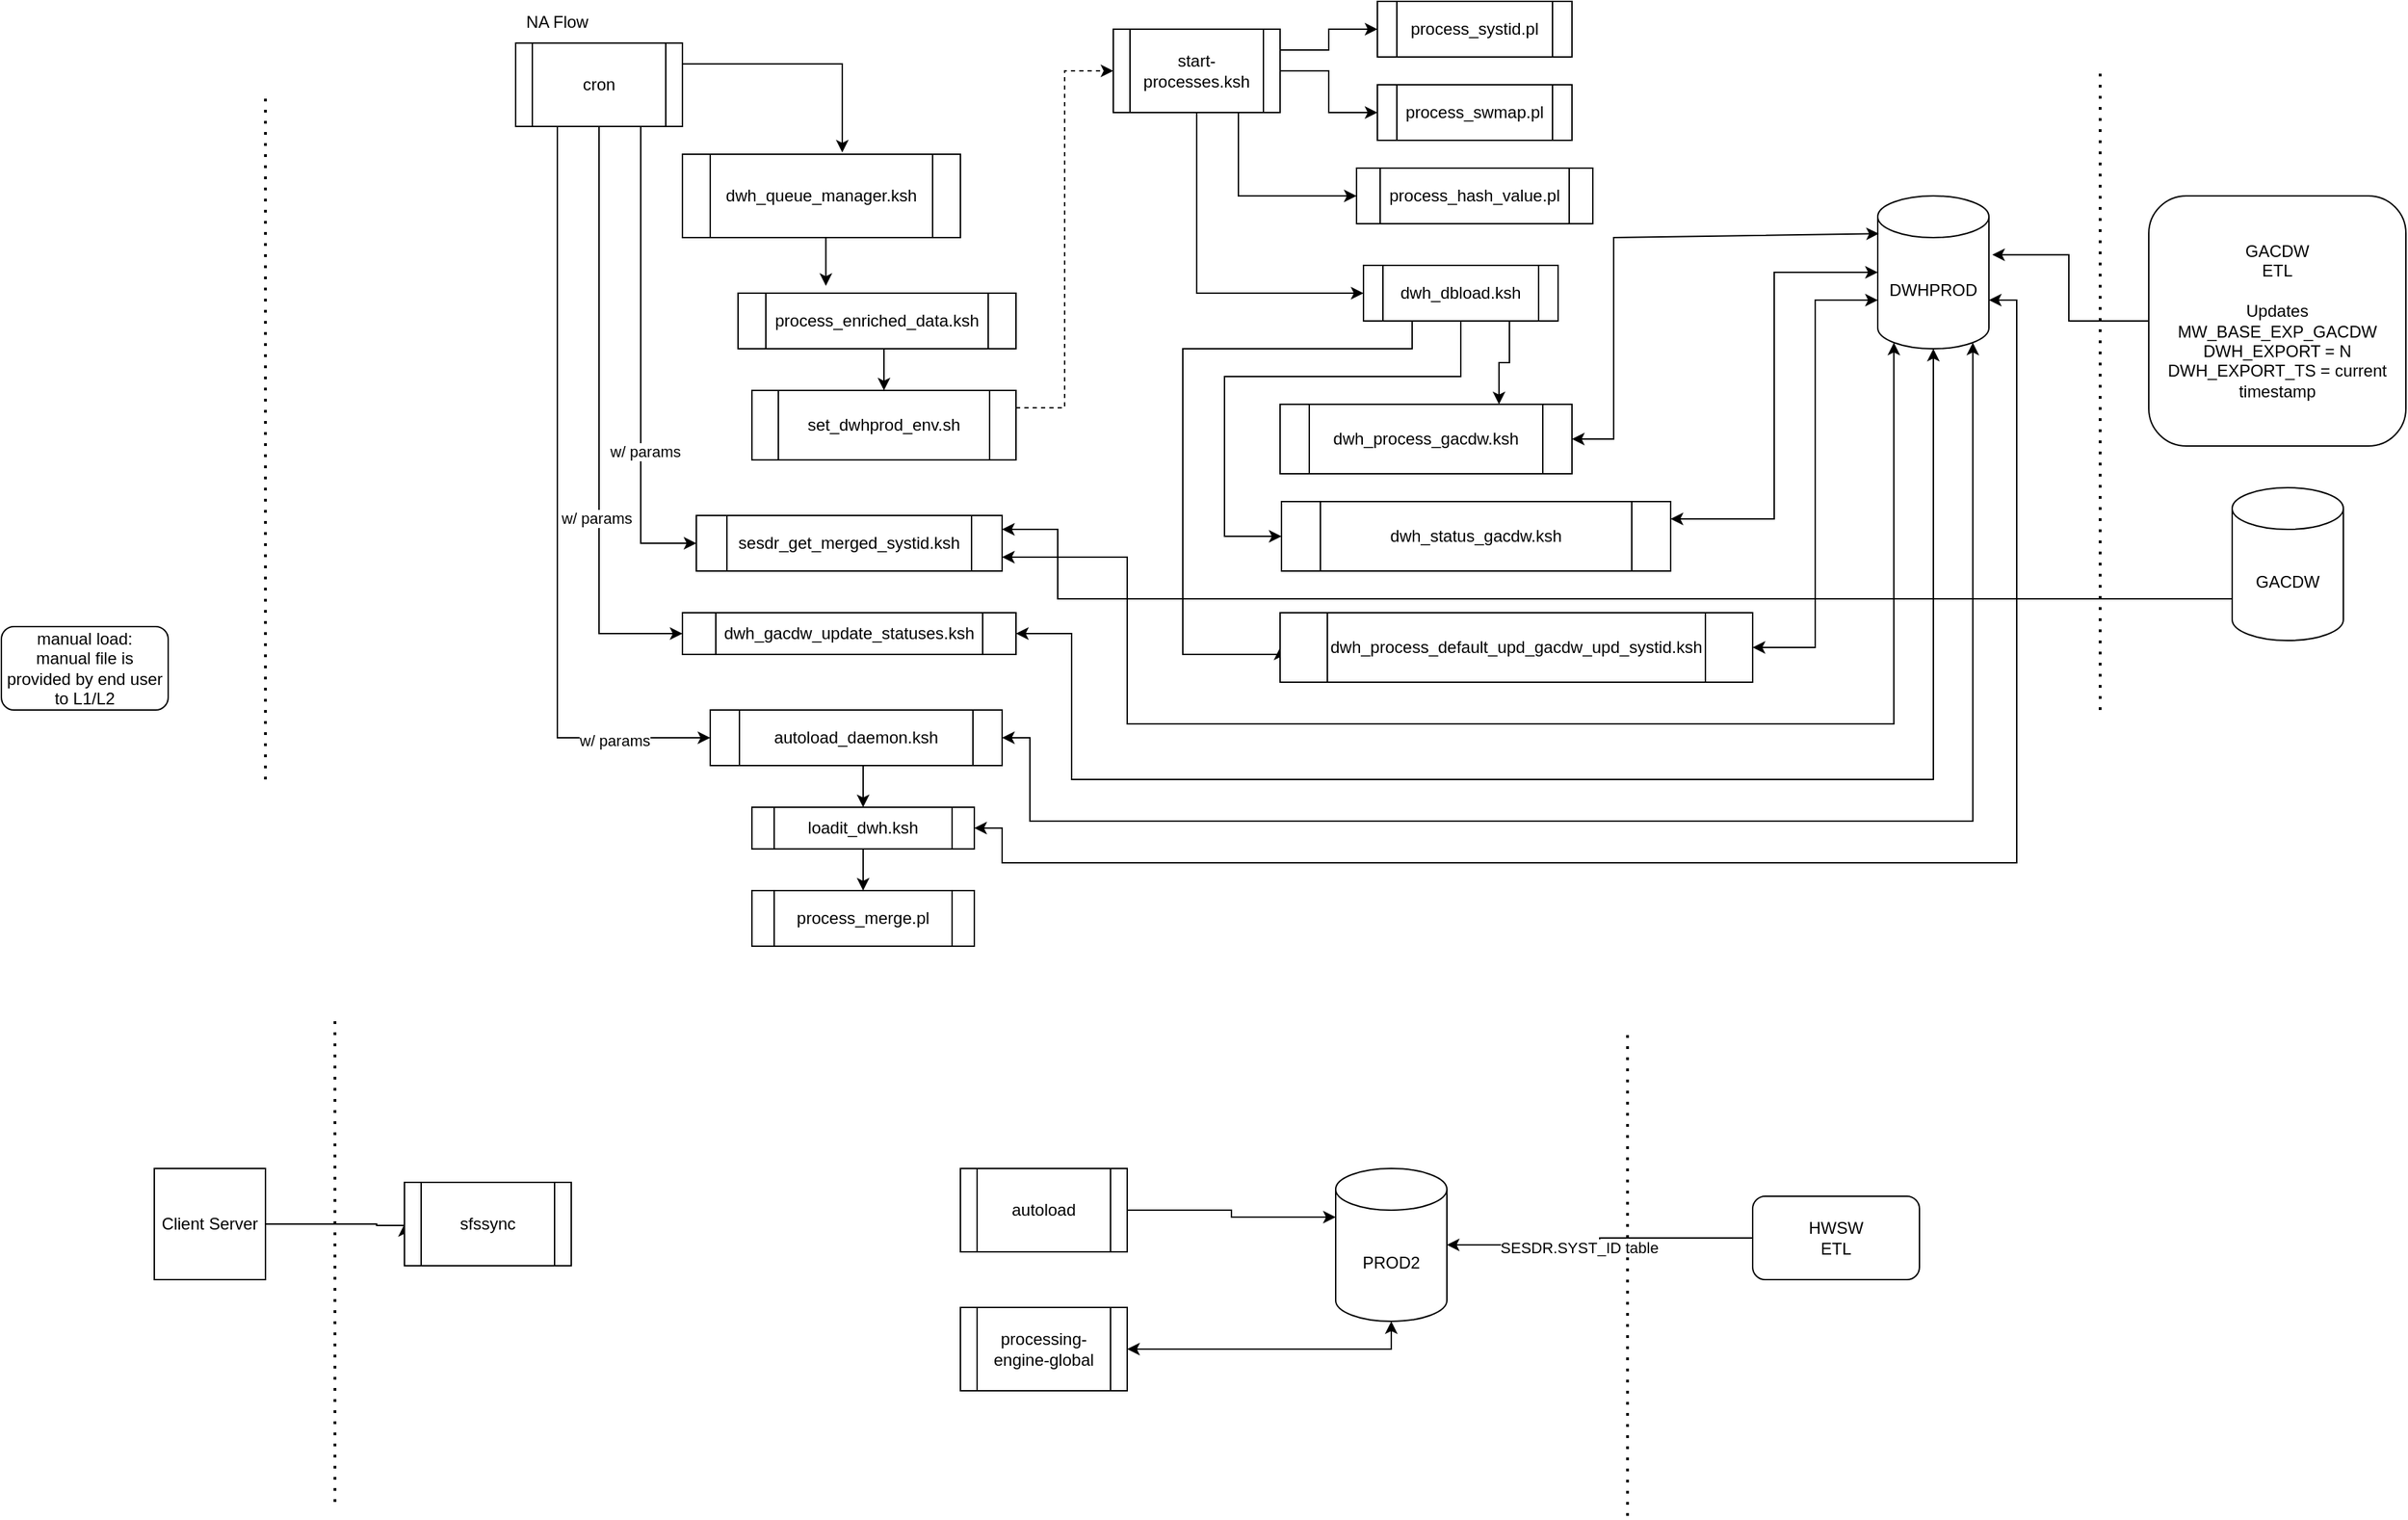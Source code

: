 <mxfile version="21.8.2" type="github">
  <diagram name="Page-1" id="PmTRdXq-IHFucuTStrHl">
    <mxGraphModel dx="2604" dy="865" grid="1" gridSize="10" guides="1" tooltips="1" connect="1" arrows="1" fold="1" page="1" pageScale="1" pageWidth="850" pageHeight="1100" math="0" shadow="0">
      <root>
        <mxCell id="0" />
        <mxCell id="1" parent="0" />
        <mxCell id="kXstX9Qdc0MzjJcm4sS2-1" value="NA Flow" style="text;html=1;strokeColor=none;fillColor=none;align=center;verticalAlign=middle;whiteSpace=wrap;rounded=0;" vertex="1" parent="1">
          <mxGeometry x="40" y="10" width="60" height="30" as="geometry" />
        </mxCell>
        <mxCell id="kXstX9Qdc0MzjJcm4sS2-75" style="edgeStyle=orthogonalEdgeStyle;rounded=0;orthogonalLoop=1;jettySize=auto;html=1;exitX=0.145;exitY=1;exitDx=0;exitDy=-4.35;exitPerimeter=0;entryX=1;entryY=0.75;entryDx=0;entryDy=0;startArrow=classic;startFill=1;" edge="1" parent="1" source="kXstX9Qdc0MzjJcm4sS2-2" target="kXstX9Qdc0MzjJcm4sS2-65">
          <mxGeometry relative="1" as="geometry">
            <Array as="points">
              <mxPoint x="1032" y="530" />
              <mxPoint x="480" y="530" />
              <mxPoint x="480" y="410" />
            </Array>
          </mxGeometry>
        </mxCell>
        <mxCell id="kXstX9Qdc0MzjJcm4sS2-2" value="DWHPROD" style="shape=cylinder3;whiteSpace=wrap;html=1;boundedLbl=1;backgroundOutline=1;size=15;" vertex="1" parent="1">
          <mxGeometry x="1020" y="150" width="80" height="110" as="geometry" />
        </mxCell>
        <mxCell id="kXstX9Qdc0MzjJcm4sS2-12" value="" style="endArrow=classic;startArrow=classic;html=1;rounded=0;entryX=0.5;entryY=1;entryDx=0;entryDy=0;entryPerimeter=0;" edge="1" parent="1" target="kXstX9Qdc0MzjJcm4sS2-3">
          <mxGeometry width="50" height="50" relative="1" as="geometry">
            <mxPoint x="480" y="980" as="sourcePoint" />
            <mxPoint x="670" y="980" as="targetPoint" />
            <Array as="points">
              <mxPoint x="580" y="980" />
              <mxPoint x="670" y="980" />
            </Array>
          </mxGeometry>
        </mxCell>
        <mxCell id="kXstX9Qdc0MzjJcm4sS2-18" style="edgeStyle=orthogonalEdgeStyle;rounded=0;orthogonalLoop=1;jettySize=auto;html=1;exitX=1;exitY=0.5;exitDx=0;exitDy=0;entryX=0;entryY=0.5;entryDx=0;entryDy=0;" edge="1" parent="1" source="kXstX9Qdc0MzjJcm4sS2-15">
          <mxGeometry relative="1" as="geometry">
            <mxPoint x="-40" y="890" as="targetPoint" />
            <Array as="points">
              <mxPoint x="-60" y="890" />
              <mxPoint x="-60" y="891" />
            </Array>
          </mxGeometry>
        </mxCell>
        <mxCell id="kXstX9Qdc0MzjJcm4sS2-15" value="Client Server" style="whiteSpace=wrap;html=1;aspect=fixed;" vertex="1" parent="1">
          <mxGeometry x="-220" y="850" width="80" height="80" as="geometry" />
        </mxCell>
        <mxCell id="kXstX9Qdc0MzjJcm4sS2-3" value="PROD2" style="shape=cylinder3;whiteSpace=wrap;html=1;boundedLbl=1;backgroundOutline=1;size=15;" vertex="1" parent="1">
          <mxGeometry x="630" y="850" width="80" height="110" as="geometry" />
        </mxCell>
        <mxCell id="kXstX9Qdc0MzjJcm4sS2-23" value="" style="endArrow=none;dashed=1;html=1;dashPattern=1 3;strokeWidth=2;rounded=0;" edge="1" parent="1">
          <mxGeometry width="50" height="50" relative="1" as="geometry">
            <mxPoint x="-90" y="1090" as="sourcePoint" />
            <mxPoint x="-90" y="740" as="targetPoint" />
            <Array as="points">
              <mxPoint x="-90" y="850" />
            </Array>
          </mxGeometry>
        </mxCell>
        <mxCell id="kXstX9Qdc0MzjJcm4sS2-26" value="processing-engine-global" style="shape=process;whiteSpace=wrap;html=1;backgroundOutline=1;" vertex="1" parent="1">
          <mxGeometry x="360" y="950" width="120" height="60" as="geometry" />
        </mxCell>
        <mxCell id="kXstX9Qdc0MzjJcm4sS2-27" value="autoload" style="shape=process;whiteSpace=wrap;html=1;backgroundOutline=1;" vertex="1" parent="1">
          <mxGeometry x="360" y="850" width="120" height="60" as="geometry" />
        </mxCell>
        <mxCell id="kXstX9Qdc0MzjJcm4sS2-28" style="edgeStyle=orthogonalEdgeStyle;rounded=0;orthogonalLoop=1;jettySize=auto;html=1;exitX=1;exitY=0.5;exitDx=0;exitDy=0;entryX=0;entryY=0;entryDx=0;entryDy=35;entryPerimeter=0;" edge="1" parent="1" source="kXstX9Qdc0MzjJcm4sS2-27" target="kXstX9Qdc0MzjJcm4sS2-3">
          <mxGeometry relative="1" as="geometry" />
        </mxCell>
        <mxCell id="kXstX9Qdc0MzjJcm4sS2-29" value="sfssync" style="shape=process;whiteSpace=wrap;html=1;backgroundOutline=1;" vertex="1" parent="1">
          <mxGeometry x="-40" y="860" width="120" height="60" as="geometry" />
        </mxCell>
        <mxCell id="kXstX9Qdc0MzjJcm4sS2-48" style="edgeStyle=orthogonalEdgeStyle;rounded=0;orthogonalLoop=1;jettySize=auto;html=1;exitX=1;exitY=0.25;exitDx=0;exitDy=0;entryX=0;entryY=0.5;entryDx=0;entryDy=0;" edge="1" parent="1" source="kXstX9Qdc0MzjJcm4sS2-30" target="kXstX9Qdc0MzjJcm4sS2-34">
          <mxGeometry relative="1" as="geometry" />
        </mxCell>
        <mxCell id="kXstX9Qdc0MzjJcm4sS2-49" style="edgeStyle=orthogonalEdgeStyle;rounded=0;orthogonalLoop=1;jettySize=auto;html=1;exitX=1;exitY=0.5;exitDx=0;exitDy=0;entryX=0;entryY=0.5;entryDx=0;entryDy=0;" edge="1" parent="1" source="kXstX9Qdc0MzjJcm4sS2-30" target="kXstX9Qdc0MzjJcm4sS2-43">
          <mxGeometry relative="1" as="geometry" />
        </mxCell>
        <mxCell id="kXstX9Qdc0MzjJcm4sS2-51" style="edgeStyle=orthogonalEdgeStyle;rounded=0;orthogonalLoop=1;jettySize=auto;html=1;exitX=0.75;exitY=1;exitDx=0;exitDy=0;entryX=0;entryY=0.5;entryDx=0;entryDy=0;" edge="1" parent="1" source="kXstX9Qdc0MzjJcm4sS2-30" target="kXstX9Qdc0MzjJcm4sS2-44">
          <mxGeometry relative="1" as="geometry" />
        </mxCell>
        <mxCell id="kXstX9Qdc0MzjJcm4sS2-52" style="edgeStyle=orthogonalEdgeStyle;rounded=0;orthogonalLoop=1;jettySize=auto;html=1;exitX=0.5;exitY=1;exitDx=0;exitDy=0;entryX=0;entryY=0.5;entryDx=0;entryDy=0;" edge="1" parent="1" source="kXstX9Qdc0MzjJcm4sS2-30" target="kXstX9Qdc0MzjJcm4sS2-45">
          <mxGeometry relative="1" as="geometry" />
        </mxCell>
        <mxCell id="kXstX9Qdc0MzjJcm4sS2-30" value="start-processes.ksh" style="shape=process;whiteSpace=wrap;html=1;backgroundOutline=1;" vertex="1" parent="1">
          <mxGeometry x="470" y="30" width="120" height="60" as="geometry" />
        </mxCell>
        <mxCell id="kXstX9Qdc0MzjJcm4sS2-66" style="edgeStyle=orthogonalEdgeStyle;rounded=0;orthogonalLoop=1;jettySize=auto;html=1;exitX=0.75;exitY=1;exitDx=0;exitDy=0;entryX=0;entryY=0.5;entryDx=0;entryDy=0;" edge="1" parent="1" source="kXstX9Qdc0MzjJcm4sS2-31" target="kXstX9Qdc0MzjJcm4sS2-65">
          <mxGeometry relative="1" as="geometry" />
        </mxCell>
        <mxCell id="kXstX9Qdc0MzjJcm4sS2-93" value="w/ params" style="edgeLabel;html=1;align=center;verticalAlign=middle;resizable=0;points=[];" vertex="1" connectable="0" parent="kXstX9Qdc0MzjJcm4sS2-66">
          <mxGeometry x="0.377" y="3" relative="1" as="geometry">
            <mxPoint as="offset" />
          </mxGeometry>
        </mxCell>
        <mxCell id="kXstX9Qdc0MzjJcm4sS2-74" style="edgeStyle=orthogonalEdgeStyle;rounded=0;orthogonalLoop=1;jettySize=auto;html=1;exitX=0.5;exitY=1;exitDx=0;exitDy=0;entryX=0;entryY=0.5;entryDx=0;entryDy=0;" edge="1" parent="1" source="kXstX9Qdc0MzjJcm4sS2-31" target="kXstX9Qdc0MzjJcm4sS2-73">
          <mxGeometry relative="1" as="geometry" />
        </mxCell>
        <mxCell id="kXstX9Qdc0MzjJcm4sS2-94" value="w/ params" style="edgeLabel;html=1;align=center;verticalAlign=middle;resizable=0;points=[];" vertex="1" connectable="0" parent="kXstX9Qdc0MzjJcm4sS2-74">
          <mxGeometry x="0.327" y="-2" relative="1" as="geometry">
            <mxPoint as="offset" />
          </mxGeometry>
        </mxCell>
        <mxCell id="kXstX9Qdc0MzjJcm4sS2-80" style="edgeStyle=orthogonalEdgeStyle;rounded=0;orthogonalLoop=1;jettySize=auto;html=1;exitX=0.25;exitY=1;exitDx=0;exitDy=0;entryX=0;entryY=0.5;entryDx=0;entryDy=0;" edge="1" parent="1" source="kXstX9Qdc0MzjJcm4sS2-31" target="kXstX9Qdc0MzjJcm4sS2-78">
          <mxGeometry relative="1" as="geometry" />
        </mxCell>
        <mxCell id="kXstX9Qdc0MzjJcm4sS2-96" value="w/ params" style="edgeLabel;html=1;align=center;verticalAlign=middle;resizable=0;points=[];" vertex="1" connectable="0" parent="kXstX9Qdc0MzjJcm4sS2-80">
          <mxGeometry x="0.748" y="-2" relative="1" as="geometry">
            <mxPoint as="offset" />
          </mxGeometry>
        </mxCell>
        <mxCell id="kXstX9Qdc0MzjJcm4sS2-31" value="cron" style="shape=process;whiteSpace=wrap;html=1;backgroundOutline=1;" vertex="1" parent="1">
          <mxGeometry x="40" y="40" width="120" height="60" as="geometry" />
        </mxCell>
        <mxCell id="kXstX9Qdc0MzjJcm4sS2-32" value="dwh_queue_manager.ksh&lt;br&gt;" style="shape=process;whiteSpace=wrap;html=1;backgroundOutline=1;" vertex="1" parent="1">
          <mxGeometry x="160" y="120" width="200" height="60" as="geometry" />
        </mxCell>
        <mxCell id="kXstX9Qdc0MzjJcm4sS2-42" style="edgeStyle=orthogonalEdgeStyle;rounded=0;orthogonalLoop=1;jettySize=auto;html=1;exitX=0.5;exitY=1;exitDx=0;exitDy=0;entryX=0.5;entryY=0;entryDx=0;entryDy=0;" edge="1" parent="1" source="kXstX9Qdc0MzjJcm4sS2-33" target="kXstX9Qdc0MzjJcm4sS2-40">
          <mxGeometry relative="1" as="geometry" />
        </mxCell>
        <mxCell id="kXstX9Qdc0MzjJcm4sS2-33" value="process_enriched_data.ksh&lt;br&gt;" style="shape=process;whiteSpace=wrap;html=1;backgroundOutline=1;" vertex="1" parent="1">
          <mxGeometry x="200" y="220" width="200" height="40" as="geometry" />
        </mxCell>
        <mxCell id="kXstX9Qdc0MzjJcm4sS2-34" value="process_systid.pl" style="shape=process;whiteSpace=wrap;html=1;backgroundOutline=1;" vertex="1" parent="1">
          <mxGeometry x="660" y="10" width="140" height="40" as="geometry" />
        </mxCell>
        <mxCell id="kXstX9Qdc0MzjJcm4sS2-38" style="edgeStyle=orthogonalEdgeStyle;rounded=0;orthogonalLoop=1;jettySize=auto;html=1;exitX=1;exitY=0.25;exitDx=0;exitDy=0;entryX=0.575;entryY=-0.02;entryDx=0;entryDy=0;entryPerimeter=0;" edge="1" parent="1" source="kXstX9Qdc0MzjJcm4sS2-31" target="kXstX9Qdc0MzjJcm4sS2-32">
          <mxGeometry relative="1" as="geometry" />
        </mxCell>
        <mxCell id="kXstX9Qdc0MzjJcm4sS2-70" style="edgeStyle=orthogonalEdgeStyle;rounded=0;orthogonalLoop=1;jettySize=auto;html=1;exitX=1;exitY=0.25;exitDx=0;exitDy=0;entryX=0;entryY=0.5;entryDx=0;entryDy=0;dashed=1;" edge="1" parent="1" source="kXstX9Qdc0MzjJcm4sS2-40" target="kXstX9Qdc0MzjJcm4sS2-30">
          <mxGeometry relative="1" as="geometry" />
        </mxCell>
        <mxCell id="kXstX9Qdc0MzjJcm4sS2-40" value="set_dwhprod_env.sh" style="shape=process;whiteSpace=wrap;html=1;backgroundOutline=1;" vertex="1" parent="1">
          <mxGeometry x="210" y="290" width="190" height="50" as="geometry" />
        </mxCell>
        <mxCell id="kXstX9Qdc0MzjJcm4sS2-41" style="edgeStyle=orthogonalEdgeStyle;rounded=0;orthogonalLoop=1;jettySize=auto;html=1;exitX=0.5;exitY=1;exitDx=0;exitDy=0;entryX=0.316;entryY=-0.13;entryDx=0;entryDy=0;entryPerimeter=0;" edge="1" parent="1" source="kXstX9Qdc0MzjJcm4sS2-32" target="kXstX9Qdc0MzjJcm4sS2-33">
          <mxGeometry relative="1" as="geometry" />
        </mxCell>
        <mxCell id="kXstX9Qdc0MzjJcm4sS2-43" value="process_swmap.pl" style="shape=process;whiteSpace=wrap;html=1;backgroundOutline=1;" vertex="1" parent="1">
          <mxGeometry x="660" y="70" width="140" height="40" as="geometry" />
        </mxCell>
        <mxCell id="kXstX9Qdc0MzjJcm4sS2-44" value="process_hash_value.pl" style="shape=process;whiteSpace=wrap;html=1;backgroundOutline=1;" vertex="1" parent="1">
          <mxGeometry x="645" y="130" width="170" height="40" as="geometry" />
        </mxCell>
        <mxCell id="kXstX9Qdc0MzjJcm4sS2-56" style="edgeStyle=orthogonalEdgeStyle;rounded=0;orthogonalLoop=1;jettySize=auto;html=1;exitX=0.75;exitY=1;exitDx=0;exitDy=0;entryX=0.75;entryY=0;entryDx=0;entryDy=0;" edge="1" parent="1" source="kXstX9Qdc0MzjJcm4sS2-45" target="kXstX9Qdc0MzjJcm4sS2-53">
          <mxGeometry relative="1" as="geometry" />
        </mxCell>
        <mxCell id="kXstX9Qdc0MzjJcm4sS2-57" style="edgeStyle=orthogonalEdgeStyle;rounded=0;orthogonalLoop=1;jettySize=auto;html=1;exitX=0.5;exitY=1;exitDx=0;exitDy=0;entryX=0;entryY=0.5;entryDx=0;entryDy=0;strokeColor=default;" edge="1" parent="1" source="kXstX9Qdc0MzjJcm4sS2-45" target="kXstX9Qdc0MzjJcm4sS2-55">
          <mxGeometry relative="1" as="geometry">
            <Array as="points">
              <mxPoint x="720" y="280" />
              <mxPoint x="550" y="280" />
              <mxPoint x="550" y="395" />
            </Array>
          </mxGeometry>
        </mxCell>
        <mxCell id="kXstX9Qdc0MzjJcm4sS2-58" style="edgeStyle=orthogonalEdgeStyle;rounded=0;orthogonalLoop=1;jettySize=auto;html=1;exitX=0.25;exitY=1;exitDx=0;exitDy=0;entryX=0;entryY=0.5;entryDx=0;entryDy=0;" edge="1" parent="1" source="kXstX9Qdc0MzjJcm4sS2-45" target="kXstX9Qdc0MzjJcm4sS2-54">
          <mxGeometry relative="1" as="geometry">
            <mxPoint x="550" y="480" as="targetPoint" />
            <Array as="points">
              <mxPoint x="685" y="260" />
              <mxPoint x="520" y="260" />
              <mxPoint x="520" y="480" />
              <mxPoint x="590" y="480" />
            </Array>
          </mxGeometry>
        </mxCell>
        <mxCell id="kXstX9Qdc0MzjJcm4sS2-45" value="dwh_dbload.ksh" style="shape=process;whiteSpace=wrap;html=1;backgroundOutline=1;" vertex="1" parent="1">
          <mxGeometry x="650" y="200" width="140" height="40" as="geometry" />
        </mxCell>
        <mxCell id="kXstX9Qdc0MzjJcm4sS2-53" value="dwh_process_gacdw.ksh" style="shape=process;whiteSpace=wrap;html=1;backgroundOutline=1;" vertex="1" parent="1">
          <mxGeometry x="590" y="300" width="210" height="50" as="geometry" />
        </mxCell>
        <mxCell id="kXstX9Qdc0MzjJcm4sS2-54" value="dwh_process_default_upd_gacdw_upd_systid.ksh" style="shape=process;whiteSpace=wrap;html=1;backgroundOutline=1;" vertex="1" parent="1">
          <mxGeometry x="590" y="450" width="340" height="50" as="geometry" />
        </mxCell>
        <mxCell id="kXstX9Qdc0MzjJcm4sS2-55" value="dwh_status_gacdw.ksh" style="shape=process;whiteSpace=wrap;html=1;backgroundOutline=1;" vertex="1" parent="1">
          <mxGeometry x="591" y="370" width="280" height="50" as="geometry" />
        </mxCell>
        <mxCell id="kXstX9Qdc0MzjJcm4sS2-60" value="" style="endArrow=classic;startArrow=classic;html=1;rounded=0;exitX=1;exitY=0.5;exitDx=0;exitDy=0;entryX=0.01;entryY=0.247;entryDx=0;entryDy=0;entryPerimeter=0;" edge="1" parent="1" source="kXstX9Qdc0MzjJcm4sS2-53" target="kXstX9Qdc0MzjJcm4sS2-2">
          <mxGeometry width="50" height="50" relative="1" as="geometry">
            <mxPoint x="815" y="340" as="sourcePoint" />
            <mxPoint x="865" y="290" as="targetPoint" />
            <Array as="points">
              <mxPoint x="830" y="325" />
              <mxPoint x="830" y="180" />
            </Array>
          </mxGeometry>
        </mxCell>
        <mxCell id="kXstX9Qdc0MzjJcm4sS2-62" style="edgeStyle=orthogonalEdgeStyle;rounded=0;orthogonalLoop=1;jettySize=auto;html=1;exitX=1;exitY=0.5;exitDx=0;exitDy=0;entryX=0;entryY=0;entryDx=0;entryDy=75;entryPerimeter=0;startArrow=classic;startFill=1;" edge="1" parent="1" source="kXstX9Qdc0MzjJcm4sS2-54" target="kXstX9Qdc0MzjJcm4sS2-2">
          <mxGeometry relative="1" as="geometry" />
        </mxCell>
        <mxCell id="kXstX9Qdc0MzjJcm4sS2-64" style="edgeStyle=orthogonalEdgeStyle;rounded=0;orthogonalLoop=1;jettySize=auto;html=1;exitX=1;exitY=0.25;exitDx=0;exitDy=0;entryX=0;entryY=0.5;entryDx=0;entryDy=0;entryPerimeter=0;startArrow=classic;startFill=1;" edge="1" parent="1" source="kXstX9Qdc0MzjJcm4sS2-55" target="kXstX9Qdc0MzjJcm4sS2-2">
          <mxGeometry relative="1" as="geometry" />
        </mxCell>
        <mxCell id="kXstX9Qdc0MzjJcm4sS2-65" value="sesdr_get_merged_systid.ksh" style="shape=process;whiteSpace=wrap;html=1;backgroundOutline=1;" vertex="1" parent="1">
          <mxGeometry x="170" y="380" width="220" height="40" as="geometry" />
        </mxCell>
        <mxCell id="kXstX9Qdc0MzjJcm4sS2-76" style="edgeStyle=orthogonalEdgeStyle;rounded=0;orthogonalLoop=1;jettySize=auto;html=1;exitX=1;exitY=0.5;exitDx=0;exitDy=0;entryX=0.5;entryY=1;entryDx=0;entryDy=0;entryPerimeter=0;startArrow=classic;startFill=1;" edge="1" parent="1" source="kXstX9Qdc0MzjJcm4sS2-73" target="kXstX9Qdc0MzjJcm4sS2-2">
          <mxGeometry relative="1" as="geometry">
            <mxPoint x="450" y="570" as="targetPoint" />
            <Array as="points">
              <mxPoint x="440" y="465" />
              <mxPoint x="440" y="570" />
              <mxPoint x="1060" y="570" />
            </Array>
          </mxGeometry>
        </mxCell>
        <mxCell id="kXstX9Qdc0MzjJcm4sS2-73" value="dwh_gacdw_update_statuses.ksh&lt;br&gt;" style="shape=process;whiteSpace=wrap;html=1;backgroundOutline=1;" vertex="1" parent="1">
          <mxGeometry x="160" y="450" width="240" height="30" as="geometry" />
        </mxCell>
        <mxCell id="kXstX9Qdc0MzjJcm4sS2-81" style="edgeStyle=orthogonalEdgeStyle;rounded=0;orthogonalLoop=1;jettySize=auto;html=1;exitX=0.5;exitY=1;exitDx=0;exitDy=0;entryX=0.5;entryY=0;entryDx=0;entryDy=0;" edge="1" parent="1" source="kXstX9Qdc0MzjJcm4sS2-78" target="kXstX9Qdc0MzjJcm4sS2-79">
          <mxGeometry relative="1" as="geometry" />
        </mxCell>
        <mxCell id="kXstX9Qdc0MzjJcm4sS2-78" value="autoload_daemon.ksh" style="shape=process;whiteSpace=wrap;html=1;backgroundOutline=1;" vertex="1" parent="1">
          <mxGeometry x="180" y="520" width="210" height="40" as="geometry" />
        </mxCell>
        <mxCell id="kXstX9Qdc0MzjJcm4sS2-84" style="edgeStyle=orthogonalEdgeStyle;rounded=0;orthogonalLoop=1;jettySize=auto;html=1;exitX=0.5;exitY=1;exitDx=0;exitDy=0;" edge="1" parent="1" source="kXstX9Qdc0MzjJcm4sS2-79" target="kXstX9Qdc0MzjJcm4sS2-83">
          <mxGeometry relative="1" as="geometry" />
        </mxCell>
        <mxCell id="kXstX9Qdc0MzjJcm4sS2-79" value="loadit_dwh.ksh" style="shape=process;whiteSpace=wrap;html=1;backgroundOutline=1;" vertex="1" parent="1">
          <mxGeometry x="210" y="590" width="160" height="30" as="geometry" />
        </mxCell>
        <mxCell id="kXstX9Qdc0MzjJcm4sS2-82" style="edgeStyle=orthogonalEdgeStyle;rounded=0;orthogonalLoop=1;jettySize=auto;html=1;exitX=1;exitY=0.5;exitDx=0;exitDy=0;entryX=0.855;entryY=1;entryDx=0;entryDy=-4.35;entryPerimeter=0;startArrow=classic;startFill=1;" edge="1" parent="1" source="kXstX9Qdc0MzjJcm4sS2-78" target="kXstX9Qdc0MzjJcm4sS2-2">
          <mxGeometry relative="1" as="geometry">
            <Array as="points">
              <mxPoint x="410" y="540" />
              <mxPoint x="410" y="600" />
              <mxPoint x="1088" y="600" />
            </Array>
          </mxGeometry>
        </mxCell>
        <mxCell id="kXstX9Qdc0MzjJcm4sS2-83" value="process_merge.pl&lt;br&gt;" style="shape=process;whiteSpace=wrap;html=1;backgroundOutline=1;" vertex="1" parent="1">
          <mxGeometry x="210" y="650" width="160" height="40" as="geometry" />
        </mxCell>
        <mxCell id="kXstX9Qdc0MzjJcm4sS2-85" style="edgeStyle=orthogonalEdgeStyle;rounded=0;orthogonalLoop=1;jettySize=auto;html=1;exitX=1;exitY=0.5;exitDx=0;exitDy=0;entryX=1;entryY=0;entryDx=0;entryDy=75;entryPerimeter=0;startArrow=classic;startFill=1;" edge="1" parent="1" source="kXstX9Qdc0MzjJcm4sS2-79" target="kXstX9Qdc0MzjJcm4sS2-2">
          <mxGeometry relative="1" as="geometry">
            <Array as="points">
              <mxPoint x="390" y="605" />
              <mxPoint x="390" y="630" />
              <mxPoint x="1120" y="630" />
              <mxPoint x="1120" y="225" />
            </Array>
          </mxGeometry>
        </mxCell>
        <mxCell id="kXstX9Qdc0MzjJcm4sS2-87" value="" style="endArrow=none;dashed=1;html=1;dashPattern=1 3;strokeWidth=2;rounded=0;" edge="1" parent="1">
          <mxGeometry width="50" height="50" relative="1" as="geometry">
            <mxPoint x="840" y="1100" as="sourcePoint" />
            <mxPoint x="840" y="750" as="targetPoint" />
            <Array as="points">
              <mxPoint x="840" y="860" />
            </Array>
          </mxGeometry>
        </mxCell>
        <mxCell id="kXstX9Qdc0MzjJcm4sS2-88" value="HWSW&lt;br&gt;ETL" style="rounded=1;whiteSpace=wrap;html=1;" vertex="1" parent="1">
          <mxGeometry x="930" y="870" width="120" height="60" as="geometry" />
        </mxCell>
        <mxCell id="kXstX9Qdc0MzjJcm4sS2-89" style="edgeStyle=orthogonalEdgeStyle;rounded=0;orthogonalLoop=1;jettySize=auto;html=1;exitX=0;exitY=0.5;exitDx=0;exitDy=0;entryX=1;entryY=0.5;entryDx=0;entryDy=0;entryPerimeter=0;" edge="1" parent="1" source="kXstX9Qdc0MzjJcm4sS2-88" target="kXstX9Qdc0MzjJcm4sS2-3">
          <mxGeometry relative="1" as="geometry" />
        </mxCell>
        <mxCell id="kXstX9Qdc0MzjJcm4sS2-90" value="SESDR.SYST_ID table&lt;br&gt;" style="edgeLabel;html=1;align=center;verticalAlign=middle;resizable=0;points=[];" vertex="1" connectable="0" parent="kXstX9Qdc0MzjJcm4sS2-89">
          <mxGeometry x="0.159" y="2" relative="1" as="geometry">
            <mxPoint as="offset" />
          </mxGeometry>
        </mxCell>
        <mxCell id="kXstX9Qdc0MzjJcm4sS2-97" value="GACDW&lt;br&gt;ETL&lt;br&gt;&lt;br&gt;Updates MW_BASE_EXP_GACDW&lt;br&gt;DWH_EXPORT = N&lt;br&gt;DWH_EXPORT_TS = current timestamp" style="rounded=1;whiteSpace=wrap;html=1;" vertex="1" parent="1">
          <mxGeometry x="1215" y="150" width="185" height="180" as="geometry" />
        </mxCell>
        <mxCell id="kXstX9Qdc0MzjJcm4sS2-99" style="edgeStyle=orthogonalEdgeStyle;rounded=0;orthogonalLoop=1;jettySize=auto;html=1;exitX=0;exitY=0.5;exitDx=0;exitDy=0;entryX=1.03;entryY=0.385;entryDx=0;entryDy=0;entryPerimeter=0;" edge="1" parent="1" source="kXstX9Qdc0MzjJcm4sS2-97" target="kXstX9Qdc0MzjJcm4sS2-2">
          <mxGeometry relative="1" as="geometry" />
        </mxCell>
        <mxCell id="kXstX9Qdc0MzjJcm4sS2-100" value="" style="endArrow=none;dashed=1;html=1;dashPattern=1 3;strokeWidth=2;rounded=0;" edge="1" parent="1">
          <mxGeometry width="50" height="50" relative="1" as="geometry">
            <mxPoint x="1180" y="520" as="sourcePoint" />
            <mxPoint x="1180" y="60" as="targetPoint" />
            <Array as="points">
              <mxPoint x="1180" y="170" />
            </Array>
          </mxGeometry>
        </mxCell>
        <mxCell id="kXstX9Qdc0MzjJcm4sS2-104" style="edgeStyle=orthogonalEdgeStyle;rounded=0;orthogonalLoop=1;jettySize=auto;html=1;exitX=0;exitY=0.5;exitDx=0;exitDy=0;exitPerimeter=0;entryX=1;entryY=0.25;entryDx=0;entryDy=0;" edge="1" parent="1" source="kXstX9Qdc0MzjJcm4sS2-103" target="kXstX9Qdc0MzjJcm4sS2-65">
          <mxGeometry relative="1" as="geometry">
            <Array as="points">
              <mxPoint x="1275" y="440" />
              <mxPoint x="430" y="440" />
              <mxPoint x="430" y="390" />
            </Array>
          </mxGeometry>
        </mxCell>
        <mxCell id="kXstX9Qdc0MzjJcm4sS2-103" value="GACDW" style="shape=cylinder3;whiteSpace=wrap;html=1;boundedLbl=1;backgroundOutline=1;size=15;" vertex="1" parent="1">
          <mxGeometry x="1275" y="360" width="80" height="110" as="geometry" />
        </mxCell>
        <mxCell id="kXstX9Qdc0MzjJcm4sS2-107" value="" style="endArrow=none;dashed=1;html=1;dashPattern=1 3;strokeWidth=2;rounded=0;" edge="1" parent="1">
          <mxGeometry width="50" height="50" relative="1" as="geometry">
            <mxPoint x="-140" y="570" as="sourcePoint" />
            <mxPoint x="-140" y="80" as="targetPoint" />
            <Array as="points">
              <mxPoint x="-140" y="330" />
            </Array>
          </mxGeometry>
        </mxCell>
        <mxCell id="kXstX9Qdc0MzjJcm4sS2-108" value="manual load:&lt;br&gt;manual file is provided by end user to L1/L2" style="rounded=1;whiteSpace=wrap;html=1;" vertex="1" parent="1">
          <mxGeometry x="-330" y="460" width="120" height="60" as="geometry" />
        </mxCell>
      </root>
    </mxGraphModel>
  </diagram>
</mxfile>
